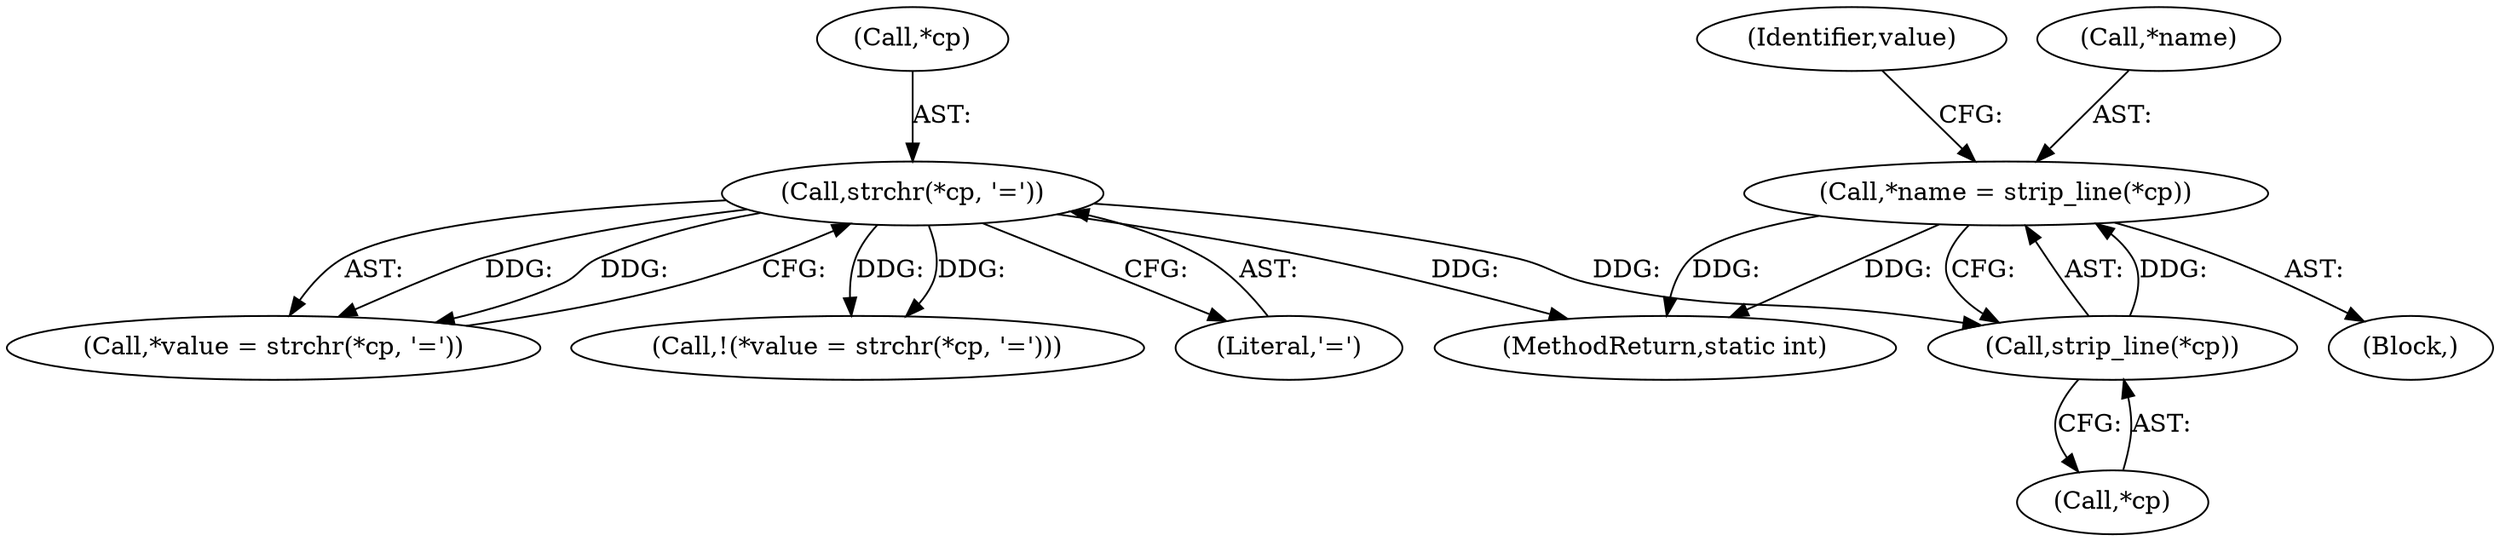 digraph "0_util-linux_89e90ae7b2826110ea28c1c0eb8e7c56c3907bdc@pointer" {
"1000134" [label="(Call,*name = strip_line(*cp))"];
"1000137" [label="(Call,strip_line(*cp))"];
"1000123" [label="(Call,strchr(*cp, '='))"];
"1000137" [label="(Call,strip_line(*cp))"];
"1000120" [label="(Call,*value = strchr(*cp, '='))"];
"1000134" [label="(Call,*name = strip_line(*cp))"];
"1000142" [label="(Identifier,value)"];
"1000119" [label="(Call,!(*value = strchr(*cp, '=')))"];
"1000124" [label="(Call,*cp)"];
"1000213" [label="(MethodReturn,static int)"];
"1000138" [label="(Call,*cp)"];
"1000126" [label="(Literal,'=')"];
"1000104" [label="(Block,)"];
"1000135" [label="(Call,*name)"];
"1000123" [label="(Call,strchr(*cp, '='))"];
"1000134" -> "1000104"  [label="AST: "];
"1000134" -> "1000137"  [label="CFG: "];
"1000135" -> "1000134"  [label="AST: "];
"1000137" -> "1000134"  [label="AST: "];
"1000142" -> "1000134"  [label="CFG: "];
"1000134" -> "1000213"  [label="DDG: "];
"1000134" -> "1000213"  [label="DDG: "];
"1000137" -> "1000134"  [label="DDG: "];
"1000137" -> "1000138"  [label="CFG: "];
"1000138" -> "1000137"  [label="AST: "];
"1000123" -> "1000137"  [label="DDG: "];
"1000123" -> "1000120"  [label="AST: "];
"1000123" -> "1000126"  [label="CFG: "];
"1000124" -> "1000123"  [label="AST: "];
"1000126" -> "1000123"  [label="AST: "];
"1000120" -> "1000123"  [label="CFG: "];
"1000123" -> "1000213"  [label="DDG: "];
"1000123" -> "1000119"  [label="DDG: "];
"1000123" -> "1000119"  [label="DDG: "];
"1000123" -> "1000120"  [label="DDG: "];
"1000123" -> "1000120"  [label="DDG: "];
}
